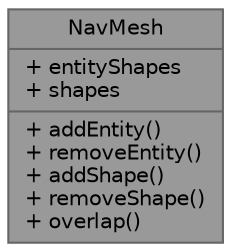 digraph "NavMesh"
{
 // LATEX_PDF_SIZE
  bgcolor="transparent";
  edge [fontname=Helvetica,fontsize=10,labelfontname=Helvetica,labelfontsize=10];
  node [fontname=Helvetica,fontsize=10,shape=box,height=0.2,width=0.4];
  Node1 [shape=record,label="{NavMesh\n|+ entityShapes\l+ shapes\l|+ addEntity()\l+ removeEntity()\l+ addShape()\l+ removeShape()\l+ overlap()\l}",height=0.2,width=0.4,color="gray40", fillcolor="grey60", style="filled", fontcolor="black",tooltip=" "];
}
